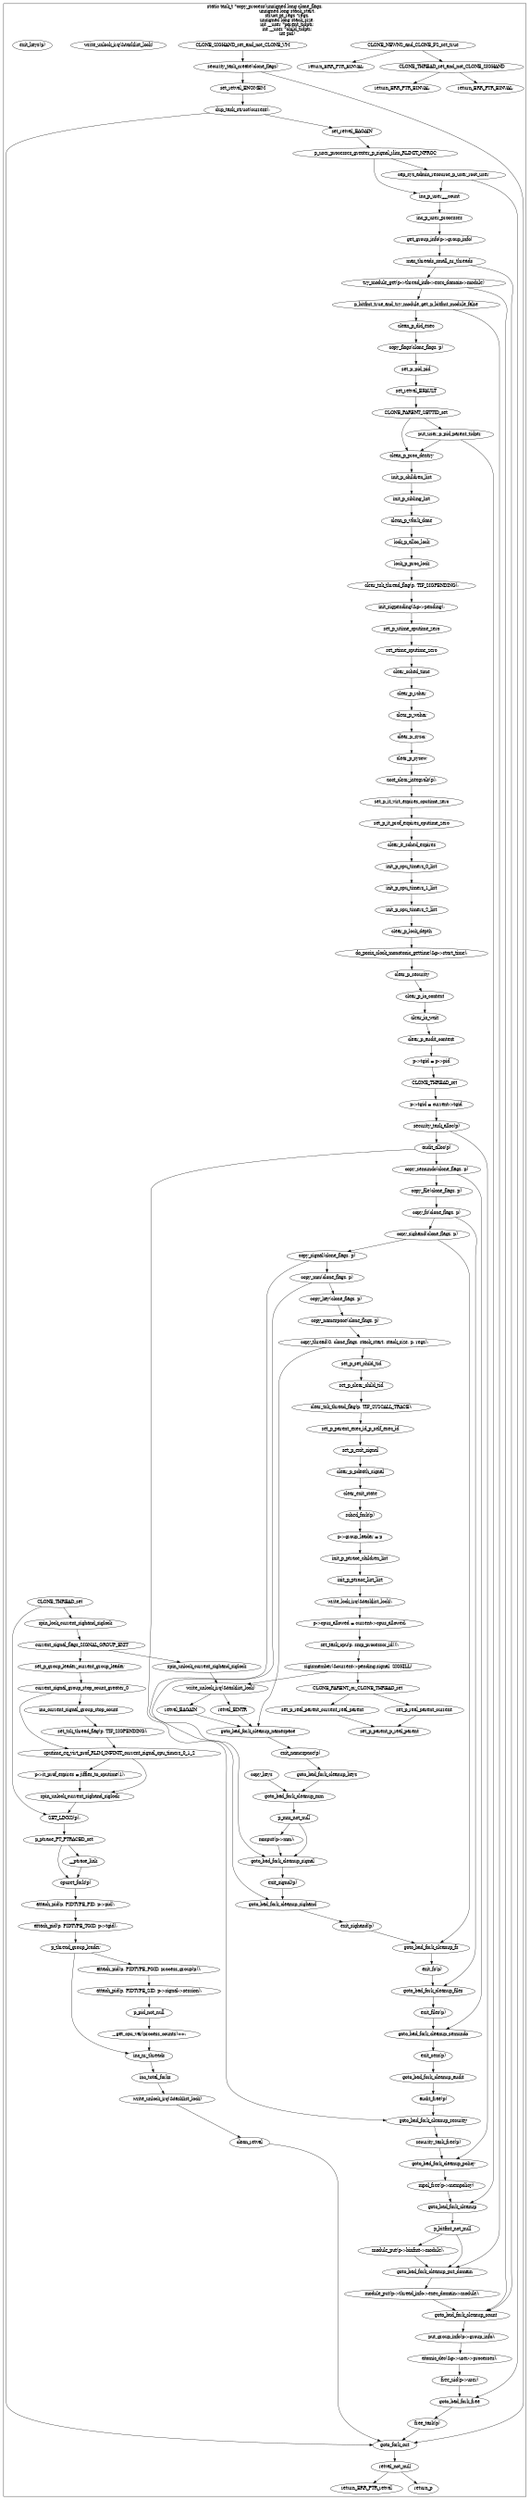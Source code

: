 digraph fork_c{
        size="10,18";
        ratio=filled;

        subgraph cluster_copy_process{
                label="static task_t *copy_process(unsigned long clone_flags,
				 unsigned long stack_start,
				 struct pt_regs *regs,
				 unsigned long stack_size,
				 int __user *parent_tidptr,
				 int __user *child_tidptr,
				 int pid)";

                CLONE_NEWNS_and_CLONE_FS_set_true[label="CLONE_NEWNS_and_CLONE_FS_set_true"];
                return_ERR_PTR_EINVAL[label="return_ERR_PTR_EINVAL"];
                CLONE_THREAD_set_and_not_CLONE_SIGHAND[label="CLONE_THREAD_set_and_not_CLONE_SIGHAND"];
                return_ERR_PTR_EINVAL_1[label="return_ERR_PTR_EINVAL"];
                CLONE_SIGHAND_set_and_not_CLONE_VM[label="CLONE_SIGHAND_set_and_not_CLONE_VM"];
                return_ERR_PTR_EINVAL_2[label="return_ERR_PTR_EINVAL"];
                security_task_create[label="security_task_create(clone_flags)"];
                set_retval_ENOMEM[label="set_retval_ENOMEM"];
                dup_task_struct[label="dup_task_struct(current);"];
				goto_fork_out[label="goto_fork_out"];
                set_retval_EAGAIN[label="set_retval_EAGAIN"];
                p_user_processes_greater_p_signal_rlim_RLIMIT_NPROC[label="p_user_processes_greater_p_signal_rlim_RLIMIT_NPROC"];
                cap_sys_admin_resource_p_user_root_user[label="cap_sys_admin_resource_p_user_root_user"];
				goto_bad_fork_free[label="goto_bad_fork_free"];
                inc_p_user___count[label="inc_p_user___count"];
                inc_p_user_processes[label="inc_p_user_processes"];
                get_group_info[label="get_group_info(p->group_info)"];
                max_threads_small_nr_threads[label="max_threads_small_nr_threads"];
				goto_bad_fork_cleanup_count[label="goto_bad_fork_cleanup_count"];
                goto_bad_fork_cleanup_put_domain[label="goto_bad_fork_cleanup_put_domain"];
				try_module_get_false[label="try_module_get(p->thread_info->exec_domain->module)"];
                p_bitfmt_true_and_try_module_get_p_bitfmt_module_false[label="p_bitfmt_true_and_try_module_get_p_bitfmt_module_false"];
                clean_p_did_exec[label="clean_p_did_exec"];
                copy_flags[label="copy_flags(clone_flags, p)"];
                set_p_pid_pid[label="set_p_pid_pid"];
                set_retval_EFAULT[label="set_retval_EFAULT"];
                CLONE_PARENT_SETTID_set[label="CLONE_PARENT_SETTID_set"];
                put_user[label="put_user_p_pid_parent_tidptr"];
                clean_p_proc_dentry[label="clean_p_proc_dentry"];
				goto_bad_fork_cleanup[label="goto_bad_fork_cleanup"];
                init_p_children_list[label="init_p_children_list"];
                init_p_sibling_list[label="init_p_sibling_list"];
                clean_p_vfork_done[label="clean_p_vfork_done"];
                lock_p_alloc_lock[label="lock_p_alloc_lock"];
                lock_p_proc_lock[label="lock_p_proc_lock"];
                clear_tsk_thread_flag_TIF_SIGPENDING[label="clear_tsk_thread_flag(p, TIF_SIGPENDING);"];
                init_sigpending[label="init_sigpending(&p->pending);"];
                set_p_utime_cputime_zero[label="set_p_utime_cputime_zero"];
                set_p_stime_cputime_zero[label="set_stime_cputime_zero"];
                clear_p_sched_time[label="clear_sched_time"];
                clear_p_rchar[label="clear_p_rchar"];
                clear_p_wchar[label="clear_p_wchar"];
                clear_p_syscr[label="clear_p_syscr"];
                clear_p_syscw[label="clear_p_syscw"];
                acct_clear_integrals[label="acct_clear_integrals(p);"];
                set_p_it_virt_expires_cputime_zero[label="set_p_it_virt_expires_cputime_zero"];
                set_p_it_prof_expires_cputime_zero[label="set_p_it_prof_expires_cputime_zero"];
                clear_it_sched_expires[label="clear_it_sched_expires"];
                init_p_cpu_timers_0_list[label="init_p_cpu_timers_0_list"];
                init_p_cpu_timers_1_list[label="init_p_cpu_timers_1_list"];
                init_p_cpu_timers_2_list[label="init_p_cpu_timers_2_list"];
                clear_p_lock_depth[label="clear_p_lock_depth"];
                do_posix_clock_monotonic_gettime[label="do_posix_clock_monotonic_gettime(&p->start_time);"];
                clear_p_security[label="clear_p_security"];
                clear_p_io_context[label="clear_p_io_context"];
                clear_p_io_wait[label="clear_io_wait"];
                clear_p_audit_context[label="clear_p_audit_context"];
                set_p_tgid_p_pid[label="p->tgid = p->pid"];
                CLONE_THREAD_set[label="CLONE_THREAD_set"];
                p_tgid_current_tgid[label="p->tgid = current->tgid"];
                security_task_alloc[label="security_task_alloc(p)"];
                audit_alloc[label="audit_alloc(p)"];
                copy_semundo[label="copy_semundo(clone_flags, p)"];
                copy_files[label="copy_file(clone_flags, p)"];
                copy_fs[label="copy_fs(clone_flags, p)"];
				copy_sighand[label="copy_sighand(clone_flags, p)"];
                copy_signal[label="copy_signal(clone_flags, p)"];
                copy_mm[label="copy_mm(clone_flags, p)"];
                copy_key[label="copy_key(clone_flags, p)"];
                copy_namespace[label="copy_namespace(clone_flags, p)"];
                copy_thread[label="copy_thread(0, clone_flags, stack_start, stack_size, p, regs);"];
				goto_bad_fork_cleanup_policy[label="goto_bad_fork_cleanup_policy"];
				goto_bad_fork_cleanup_security[label="goto_bad_fork_cleanup_security"];
				goto_bad_fork_cleanup_audit[label="goto_bad_fork_cleanup_audit"];
				goto_bad_fork_cleanup_semundo[label="goto_bad_fork_cleanup_semundo"];
				goto_bad_fork_cleanup_files[label="goto_bad_fork_cleanup_files"];
				goto_bad_fork_cleanup_fs[label="goto_bad_fork_cleanup_fs"];
				goto_bad_fork_cleanup_sighand[label="goto_bad_fork_cleanup_sighand"];
				goto_bad_fork_cleanup_signal[label="goto_bad_fork_cleanup_signal"];
				goto_bad_fork_cleanup_mm[label="goto_bad_fork_cleanup_mm"];
				goto_bad_fork_cleanup_keys[label="goto_bad_fork_cleanup_keys"];
				goto_bad_fork_cleanup_namespace[label="goto_bad_fork_cleanup_namespace"];
				set_p_set_child_tid[label="set_p_set_child_tid"];
                set_p_clear_child_tid[label="set_p_clear_child_tid"];
                clear_tsk_thread_flag_TIF_SYSCALL_TRACE[label="clear_tsk_thread_flag(p, TIF_SYSCALL_TRACE);"];
                set_p_parent_exec_id_p_self_exec_id[label="set_p_parent_exec_id_p_self_exec_id"];
                set_p_exit_signal[label="set_p_exit_signal"];
                clear_p_pdeath_signal[label="clear_p_pdeath_signal"];
                clear_p_exit_state[label="clear_exit_state"];
                sched_fork[label="sched_fork(p)"];
                set_p_group_leader_p[label="p->group_leader = p"];
                init_p_ptrace_children_list[label="init_p_ptrace_children_list"];
                init_p_ptrace_list_list[label="init_p_ptrace_list_list"];
                get_write_lock_irq[label="write_lock_irq(&tasklist_lock);"];

                set_p_cpus_allowed[label="p->cpus_allowed = current->cpus_allowed;"];
                set_task_cpu[label="set_task_cpu(p, smp_processor_id());"];
                sigismember_SIGKILL[label="sigismember(&current->pending.signal, SIGKILL)"];
                write_unlock_irq[label="write_unlock_irq(&tasklist_lock)"];
                retval_EINTR[label="retval_EINTR"];
                CLONE_PARENT_or_CLONE_THREAD_set[label="CLONE_PARENT_or_CLONE_THREAD_set"];
                set_p_real_parent_current_real_parent[label="set_p_real_parent_current_real_parent"];
                set_p_real_parent_current[label="set_p_real_parent_current"];
                set_p_parent_p_real_parent[label="set_p_parent_p_real_parent"];
                CLONE_THREAD_set_1[label="CLONE_THREAD_set"];
                spin_lock_current_sighand_siglock[label="spin_lock_current_sighand_siglock"];
                current_signal_flags_SIGNAL_GROUP_EXIT[label="current_signal_flags_SIGNAL_GROUP_EXIT"];
                spin_unlock_current_sighand_siglock[label="spin_unlock_current_sighand_siglock"]; 
                write_unlock_irq_1[label="write_unlock_irq(&tasklist_lock)"];
                retval_EAGAIN[label="retval_EAGAIN"];
                set_p_group_leader_current_group_leader[label="set_p_group_leader_current_group_leader"];
                current_signal_group_stop_count[label="current_signal_group_stop_count_greater_0"];
                set_tsk_thread_flag[label="set_tsk_thread_flag(p, TIF_SIGPENDING);"];
                inc_current_signal_group_stop_count[label="inc_current_signal_group_stop_count"];
				cputime_eq_virt_prof_RLIM_INFINIT_current_signal_cpu_timers_0_1_2[label="cputime_eq_virt_prof_RLIM_INFINIT_current_signal_cpu_timers_0_1_2"];
                set_p_it_prof_expires[label="p->it_prof_expires = jiffies_to_cputime(1);"];
                spin_unlock_current_sighand_siglock_1[label="spin_unlock_current_sighand_siglock"];
                SET_LINKS[label="SET_LINKS(p);"];
                p_ptrace_PT_PTRACED_set[label="p_ptrace_PT_PTRACED_set"];
                __ptrace_link[label="__ptrace_link"];
                cpuset_fork[label="cpuset_fork(p)"];
                attach_pid_PID[label="attach_pid(p, PIDTYPE_PID, p->pid);"];
                attack_pid_TGID[label="attach_pid(p, PIDTYPE_TGID, p->tgid);"];
                p_thread_group_leader[label="p_thread_group_leader"];
                attack_pid_PGID[label="attach_pid(p, PIDTYPE_PGID, process_group(p));"];
                attack_pid_SID[label="attach_pid(p, PIDTYPE_SID, p->signal->session);"];               
                p_pid_not_null[label="p_pid_not_null"];
                __get_cpu_var[label="__get_cpu_var(process_counts)++;"];
                inc_nr_threads[label="inc_nr_threads"];
                inc_total_forks[label="inc_total_forks"];
                write_unlock_irq_2[label="write_unlock_irq(&tasklist_lock)"];
                clean_retval[label="clean_retval"];
                retval_not_null[label="retval_not_null"];
				return_ERR_PTR_retval[label="return_ERR_PTR_retval"];
				return_p[label="return_p"];
				exit_namespace[label="exit_namespace(p)"];
                exit_keys[label="exit_keys(p)"];
                p_mm_not_null[label="p_mm_not_null"];
                mmput[label="mmput(p->mm);"];
                exit_signal[label="exit_signal(p)"];
                exit_sighand[label="exit_sighand(p)"];
                exit_fs[label="exit_fs(p)"];
                exit_files[label="exit_files(p)"];
                exit_sem[label="exit_sem(p)"];
                audit_free[label="audit_free(p)"];
                security_task_free[label="security_task_free(p)"];
                mpol_free[label="mpol_free(p->mempolicy)"];
                p_bitfmt_not_null[label="p_bitfmt_not_null"];
                module_put[label="module_put(p->binfmt->module);"];
                module_put_1[label="module_put(p->thread_info->exec_domain->module);"];
                put_group_info[label="put_group_info(p->group_info);"];
                atomic_dec[label="atomic_dec(&p->user->processes);"];
                free_uid[label="free_uid(p->user)"];
                free_task[label="free_task(p)"];

				CLONE_NEWNS_and_CLONE_FS_set_true -> return_ERR_PTR_EINVAL;
				CLONE_NEWNS_and_CLONE_FS_set_true -> CLONE_THREAD_set_and_not_CLONE_SIGHAND;
				CLONE_THREAD_set_and_not_CLONE_SIGHAND -> return_ERR_PTR_EINVAL_1;
				CLONE_THREAD_set_and_not_CLONE_SIGHAND -> return_ERR_PTR_EINVAL_2;
				CLONE_SIGHAND_set_and_not_CLONE_VM -> security_task_create;
				security_task_create -> set_retval_ENOMEM;
				security_task_create -> goto_fork_out;
				set_retval_ENOMEM -> dup_task_struct;
				dup_task_struct -> goto_fork_out;
				dup_task_struct -> set_retval_EAGAIN;
				set_retval_EAGAIN -> p_user_processes_greater_p_signal_rlim_RLIMIT_NPROC;
				p_user_processes_greater_p_signal_rlim_RLIMIT_NPROC -> cap_sys_admin_resource_p_user_root_user;
				p_user_processes_greater_p_signal_rlim_RLIMIT_NPROC -> inc_p_user___count;
				cap_sys_admin_resource_p_user_root_user -> goto_bad_fork_free;
				cap_sys_admin_resource_p_user_root_user -> inc_p_user___count;
				inc_p_user___count -> inc_p_user_processes;
				inc_p_user_processes -> get_group_info;
				get_group_info -> max_threads_small_nr_threads;
				max_threads_small_nr_threads -> goto_bad_fork_cleanup_count;
				max_threads_small_nr_threads -> try_module_get_false;
				try_module_get_false -> goto_bad_fork_cleanup_count;
				try_module_get_false -> p_bitfmt_true_and_try_module_get_p_bitfmt_module_false;
				p_bitfmt_true_and_try_module_get_p_bitfmt_module_false -> goto_bad_fork_cleanup_put_domain;
				p_bitfmt_true_and_try_module_get_p_bitfmt_module_false -> clean_p_did_exec;
				clean_p_did_exec -> copy_flags;
				copy_flags -> set_p_pid_pid;
				set_p_pid_pid -> set_retval_EFAULT;
				set_retval_EFAULT -> CLONE_PARENT_SETTID_set;
				CLONE_PARENT_SETTID_set -> put_user;
				CLONE_PARENT_SETTID_set -> clean_p_proc_dentry;
				put_user -> goto_bad_fork_cleanup;
				put_user -> clean_p_proc_dentry;
				clean_p_proc_dentry -> init_p_children_list;
				init_p_children_list -> init_p_sibling_list;
				init_p_sibling_list -> clean_p_vfork_done;
				clean_p_vfork_done -> lock_p_alloc_lock;
				lock_p_alloc_lock -> lock_p_proc_lock;
				lock_p_proc_lock -> clear_tsk_thread_flag_TIF_SIGPENDING;
				clear_tsk_thread_flag_TIF_SIGPENDING -> init_sigpending;
				init_sigpending -> set_p_utime_cputime_zero;
				set_p_utime_cputime_zero -> set_p_stime_cputime_zero;
				set_p_stime_cputime_zero -> clear_p_sched_time;
				clear_p_sched_time -> clear_p_rchar;
				clear_p_rchar -> clear_p_wchar;
				clear_p_wchar -> clear_p_syscr;
				clear_p_syscr -> clear_p_syscw;
				clear_p_syscw -> acct_clear_integrals;
				acct_clear_integrals -> set_p_it_virt_expires_cputime_zero;
				set_p_it_virt_expires_cputime_zero -> set_p_it_prof_expires_cputime_zero;
				set_p_it_prof_expires_cputime_zero -> clear_it_sched_expires;
				clear_it_sched_expires -> init_p_cpu_timers_0_list;
				init_p_cpu_timers_0_list -> init_p_cpu_timers_1_list;
				init_p_cpu_timers_1_list -> init_p_cpu_timers_2_list;
				init_p_cpu_timers_2_list -> clear_p_lock_depth;
				clear_p_lock_depth -> do_posix_clock_monotonic_gettime;
				do_posix_clock_monotonic_gettime -> clear_p_security;
				clear_p_security -> clear_p_io_context;
				clear_p_io_context -> clear_p_io_wait;
				clear_p_io_wait -> clear_p_audit_context;
				clear_p_audit_context -> set_p_tgid_p_pid;
				set_p_tgid_p_pid -> CLONE_THREAD_set;
				CLONE_THREAD_set -> p_tgid_current_tgid;
				p_tgid_current_tgid -> security_task_alloc;
				security_task_alloc -> audit_alloc;
				audit_alloc -> copy_semundo;
				copy_semundo -> copy_files;
				copy_files -> copy_fs;
				copy_fs -> copy_sighand;
				copy_sighand -> copy_signal;
				copy_signal -> copy_mm;
				copy_mm -> copy_key;
				copy_key -> copy_namespace;
				copy_namespace -> copy_thread;
				security_task_alloc -> goto_bad_fork_cleanup_policy;
				audit_alloc -> goto_bad_fork_cleanup_security;
				copy_semundo -> goto_bad_fork_cleanup_semundo;
				copy_fs -> goto_bad_fork_cleanup_files;
				copy_sighand -> goto_bad_fork_cleanup_fs;
				copy_signal -> goto_bad_fork_cleanup_sighand;
				copy_mm -> goto_bad_fork_cleanup_signal;
				copy_keys -> goto_bad_fork_cleanup_mm;
				copy_thread -> goto_bad_fork_cleanup_namespace;
				copy_thread -> set_p_set_child_tid;
				set_p_set_child_tid -> set_p_clear_child_tid;
				set_p_clear_child_tid -> clear_tsk_thread_flag_TIF_SYSCALL_TRACE;
				clear_tsk_thread_flag_TIF_SYSCALL_TRACE -> set_p_parent_exec_id_p_self_exec_id;
				set_p_parent_exec_id_p_self_exec_id -> set_p_exit_signal;
				set_p_exit_signal -> clear_p_pdeath_signal;
				clear_p_pdeath_signal -> clear_p_exit_state;
				clear_p_exit_state -> sched_fork;
				sched_fork -> set_p_group_leader_p;
				set_p_group_leader_p -> init_p_ptrace_children_list;
				init_p_ptrace_children_list -> init_p_ptrace_list_list;
				init_p_ptrace_list_list -> get_write_lock_irq;
				get_write_lock_irq -> set_p_cpus_allowed;
				set_p_cpus_allowed -> set_task_cpu;
				set_task_cpu -> sigismember_SIGKILL;
				sigismember_SIGKILL -> write_unlock_irq;
				write_unlock_irq -> retval_EINTR;
				retval_EINTR -> goto_bad_fork_cleanup_namespace;
				sigismember_SIGKILL -> CLONE_PARENT_or_CLONE_THREAD_set;
				CLONE_PARENT_or_CLONE_THREAD_set -> set_p_real_parent_current_real_parent;
				CLONE_PARENT_or_CLONE_THREAD_set -> set_p_real_parent_current;
				set_p_real_parent_current -> set_p_parent_p_real_parent;
				set_p_real_parent_current_real_parent -> set_p_parent_p_real_parent;
				CLONE_THREAD_set_1 -> spin_lock_current_sighand_siglock;
				spin_lock_current_sighand_siglock -> current_signal_flags_SIGNAL_GROUP_EXIT;
				current_signal_flags_SIGNAL_GROUP_EXIT -> spin_unlock_current_sighand_siglock;
				spin_unlock_current_sighand_siglock -> write_unlock_irq;
				write_unlock_irq -> retval_EAGAIN;
				retval_EAGAIN -> goto_bad_fork_cleanup_namespace;
				current_signal_flags_SIGNAL_GROUP_EXIT -> set_p_group_leader_current_group_leader;
				set_p_group_leader_current_group_leader -> current_signal_group_stop_count;
				current_signal_group_stop_count -> inc_current_signal_group_stop_count;
				inc_current_signal_group_stop_count -> set_tsk_thread_flag;
				current_signal_group_stop_count -> cputime_eq_virt_prof_RLIM_INFINIT_current_signal_cpu_timers_0_1_2;
				set_tsk_thread_flag -> cputime_eq_virt_prof_RLIM_INFINIT_current_signal_cpu_timers_0_1_2;
				cputime_eq_virt_prof_RLIM_INFINIT_current_signal_cpu_timers_0_1_2 -> set_p_it_prof_expires;
				set_p_it_prof_expires -> spin_unlock_current_sighand_siglock_1;
				cputime_eq_virt_prof_RLIM_INFINIT_current_signal_cpu_timers_0_1_2 -> spin_unlock_current_sighand_siglock_1;
				spin_unlock_current_sighand_siglock_1 -> SET_LINKS;
				CLONE_THREAD_set_1 -> SET_LINKS;
				SET_LINKS -> p_ptrace_PT_PTRACED_set;
				p_ptrace_PT_PTRACED_set -> cpuset_fork;
				p_ptrace_PT_PTRACED_set -> __ptrace_link;
				__ptrace_link -> cpuset_fork;
				cpuset_fork -> attach_pid_PID;
				attach_pid_PID -> attack_pid_TGID;
				attack_pid_TGID -> p_thread_group_leader;
				p_thread_group_leader -> inc_nr_threads;
				p_thread_group_leader -> attack_pid_PGID;
				attack_pid_PGID -> attack_pid_SID;
				attack_pid_SID -> p_pid_not_null;
				p_pid_not_null -> __get_cpu_var;
				__get_cpu_var -> inc_nr_threads;
				inc_nr_threads -> inc_total_forks;
				inc_total_forks -> write_unlock_irq_2;
				write_unlock_irq_2 -> clean_retval;
				clean_retval -> goto_fork_out;
				goto_fork_out -> retval_not_null;
				retval_not_null -> return_ERR_PTR_retval;
				retval_not_null -> return_p;
				goto_bad_fork_cleanup_namespace -> exit_namespace;
				exit_namespace -> goto_bad_fork_cleanup_keys;
				goto_bad_fork_cleanup_keys -> goto_bad_fork_cleanup_mm;
				goto_bad_fork_cleanup_mm -> p_mm_not_null;
				p_mm_not_null -> mmput;
				mmput -> goto_bad_fork_cleanup_signal;
				p_mm_not_null -> goto_bad_fork_cleanup_signal;
				goto_bad_fork_cleanup_signal -> exit_signal;
				exit_signal  -> goto_bad_fork_cleanup_sighand;
				goto_bad_fork_cleanup_sighand -> exit_sighand;
				exit_sighand -> goto_bad_fork_cleanup_fs;
				goto_bad_fork_cleanup_fs -> exit_fs;
				exit_fs -> goto_bad_fork_cleanup_files;
				goto_bad_fork_cleanup_files -> exit_files;
				exit_files -> goto_bad_fork_cleanup_semundo;
				goto_bad_fork_cleanup_semundo -> exit_sem;
				exit_sem -> goto_bad_fork_cleanup_audit;
				goto_bad_fork_cleanup_audit -> audit_free;
				audit_free -> goto_bad_fork_cleanup_security;
				goto_bad_fork_cleanup_security -> security_task_free;
				security_task_free -> goto_bad_fork_cleanup_policy;
				goto_bad_fork_cleanup_policy -> mpol_free;
				mpol_free -> goto_bad_fork_cleanup;
				goto_bad_fork_cleanup -> p_bitfmt_not_null;
				p_bitfmt_not_null -> module_put;
				p_bitfmt_not_null -> goto_bad_fork_cleanup_put_domain;
				module_put -> goto_bad_fork_cleanup_put_domain;
				goto_bad_fork_cleanup_put_domain -> module_put_1;
				module_put_1 -> goto_bad_fork_cleanup_count;
				goto_bad_fork_cleanup_count -> put_group_info;
				put_group_info -> atomic_dec;
				atomic_dec -> free_uid;
				free_uid -> goto_bad_fork_free;
				goto_bad_fork_free -> free_task;
				free_task -> goto_fork_out;
        }
}
